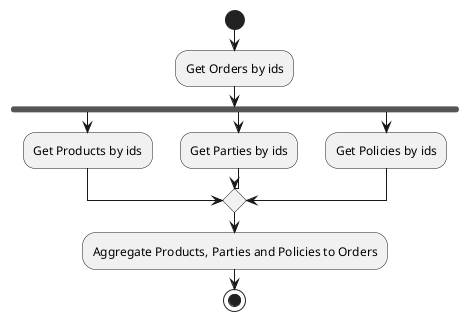 @startuml
start
:Get Orders by ids;
fork
    :Get Products by ids;
fork again
    :Get Parties by ids;
fork again
    :Get Policies by ids;
end merge
:Aggregate Products, Parties and Policies to Orders;
stop
@enduml